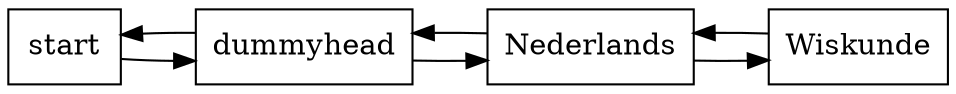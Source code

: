 digraph 234{node [shape=record];
rankdir=LR;
start[label= start];
dummyhead[];
start -> dummyhead;
dummyhead -> start;
dummyhead -> NED;
NED -> dummyhead;
NED[label=Nederlands];
WIS[label=Wiskunde];
NED -> WIS;
WIS -> NED;
}